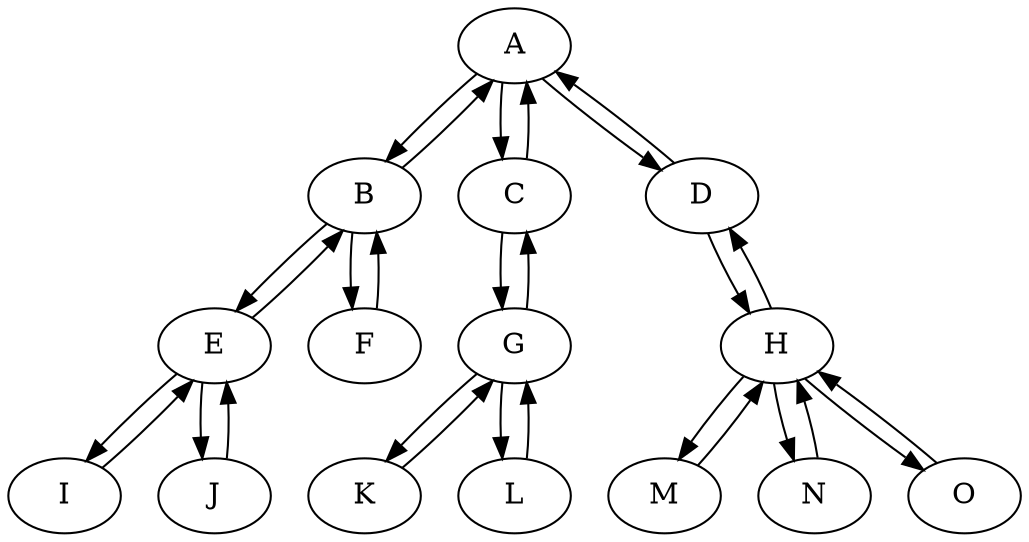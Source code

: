 // Example-1
digraph {
	A [label=A]
	B [label=B]
	C [label=C]
	D [label=D]
	E [label=E]
	F [label=F]
	G [label=G]
	H [label=H]
	I [label=I]
	J [label=J]
	K [label=K]
	L [label=L]
	M [label=M]
	N [label=N]
	O [label=O]
	A -> B
	A -> C
	A -> D
	B -> A
	B -> E
	B -> F
	C -> A
	C -> G
	D -> A
	D -> H
	E -> B
	E -> I
	E -> J
	F -> B
	G -> C
	G -> K
	G -> L
	H -> D
	H -> M
	H -> N
	H -> O
	I -> E
	J -> E
	K -> G
	L -> G
	M -> H
	N -> H
	O -> H
}
